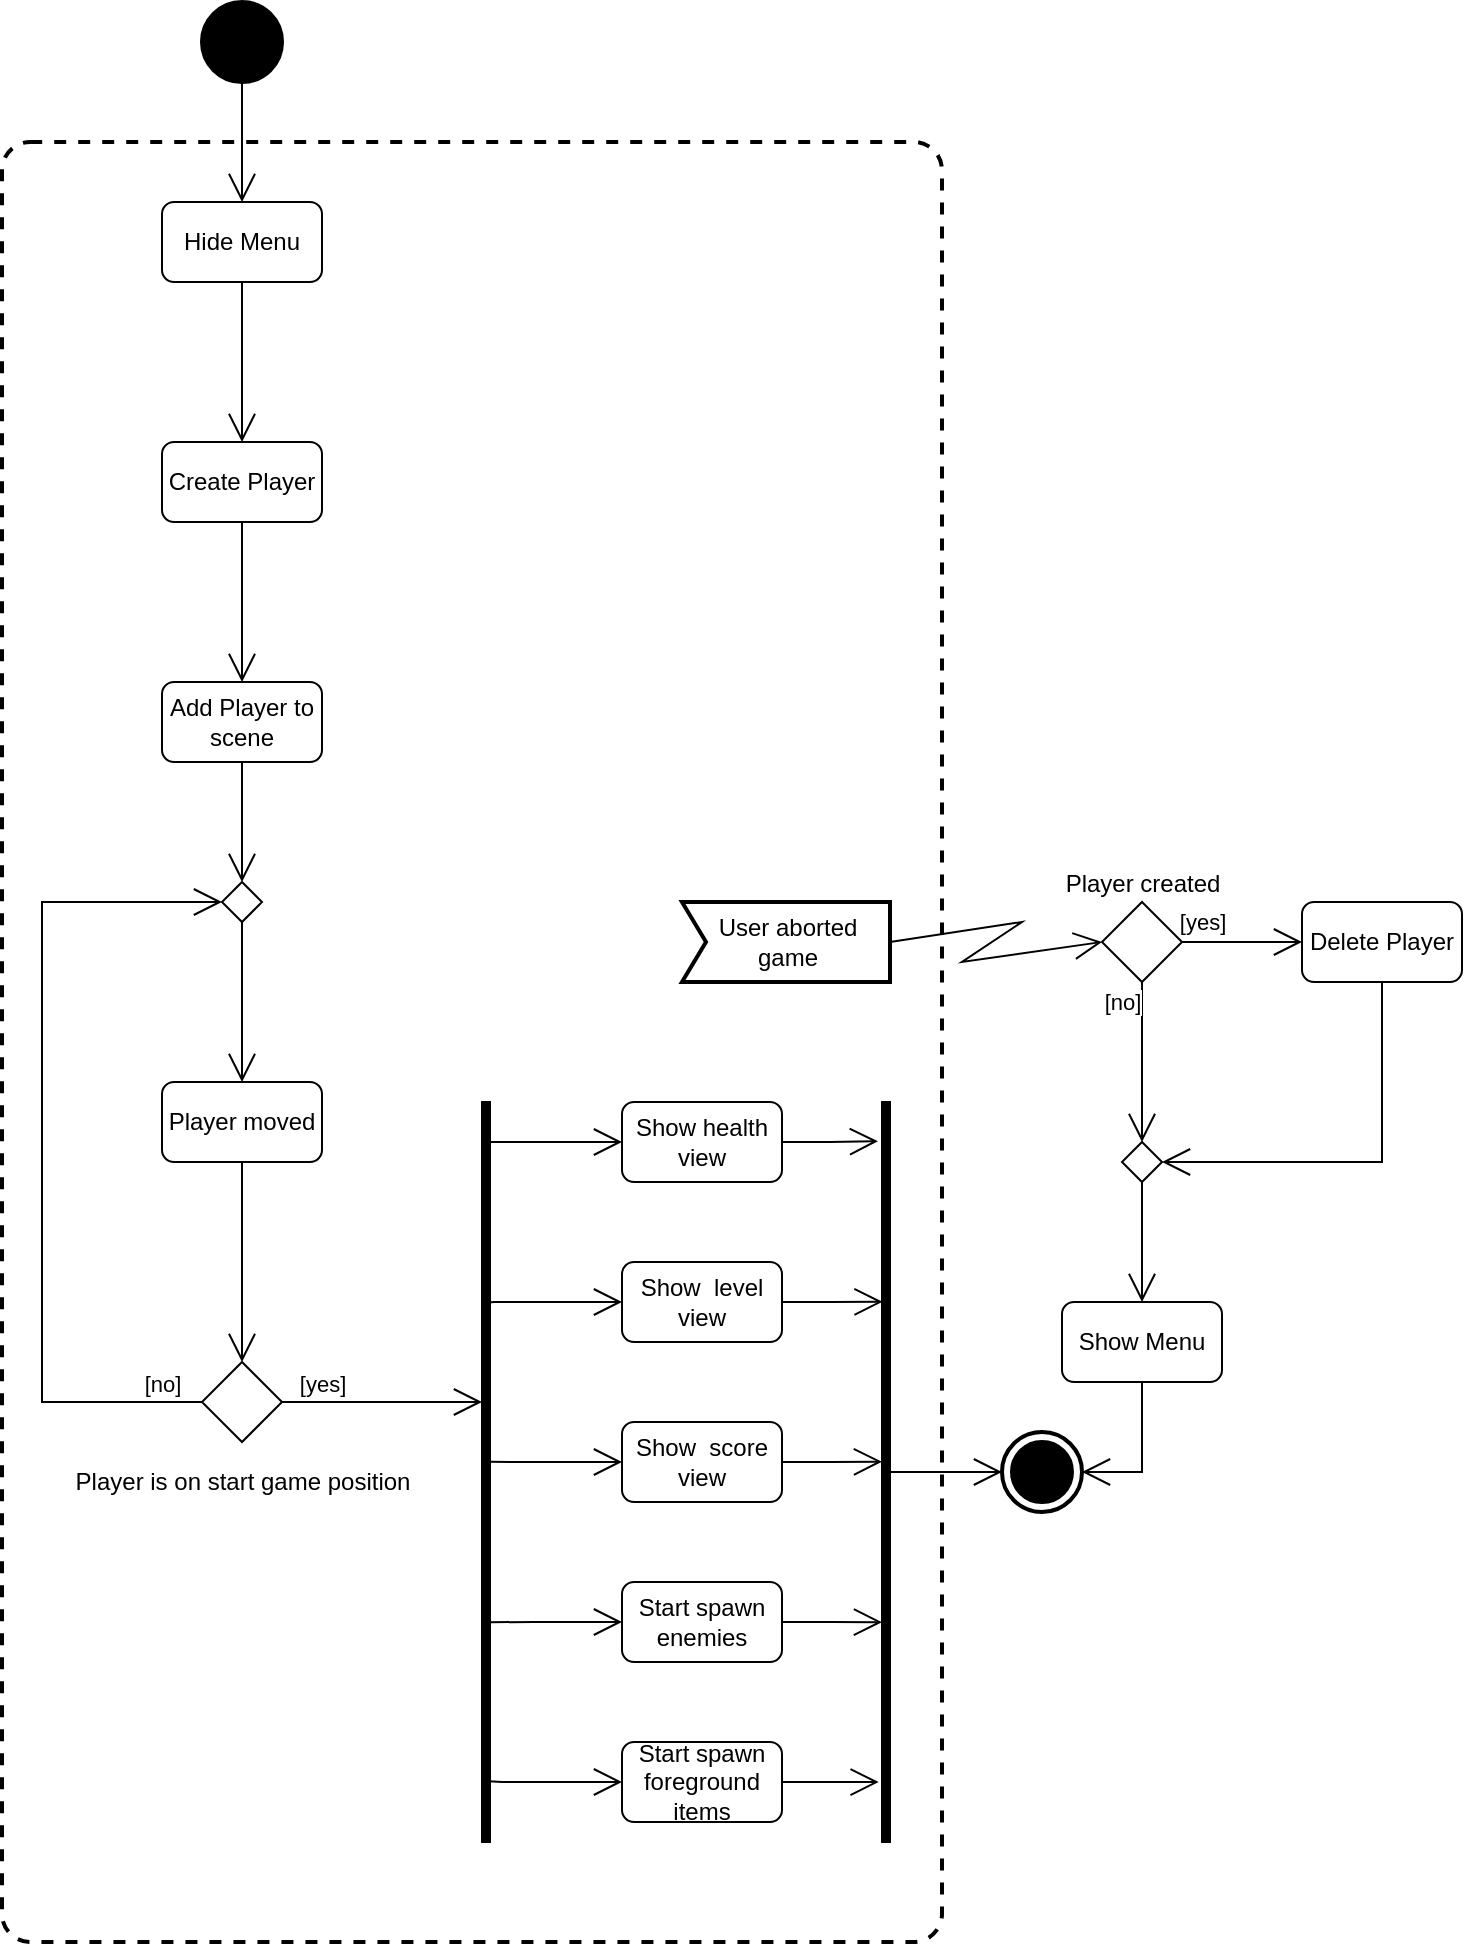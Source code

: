 <mxfile version="12.9.3" type="device"><diagram id="31RJyg1h3JgkeJnssix1" name="Page-1"><mxGraphModel dx="2306" dy="1420" grid="1" gridSize="10" guides="1" tooltips="1" connect="1" arrows="1" fold="1" page="1" pageScale="1" pageWidth="827" pageHeight="1169" math="0" shadow="0"><root><mxCell id="0"/><mxCell id="1" parent="0"/><mxCell id="ApuxAmJCpySG9a4YddJx-66" value="&amp;lt;&amp;lt;structured&amp;gt;&amp;gt; node name" style="shape=rect;html=1;rounded=1;dashed=1;strokeWidth=2;verticalAlign=top;whiteSpace=wrap;align=center;fillColor=none;noLabel=1;fontColor=none;arcSize=3;" parent="1" vertex="1"><mxGeometry x="60" y="160" width="470" height="900" as="geometry"/></mxCell><mxCell id="ApuxAmJCpySG9a4YddJx-9" style="edgeStyle=orthogonalEdgeStyle;rounded=0;orthogonalLoop=1;jettySize=auto;html=1;entryX=0.5;entryY=0;entryDx=0;entryDy=0;endArrow=open;endFill=0;endSize=12;" parent="1" source="ApuxAmJCpySG9a4YddJx-1" target="ApuxAmJCpySG9a4YddJx-8" edge="1"><mxGeometry relative="1" as="geometry"/></mxCell><mxCell id="ApuxAmJCpySG9a4YddJx-1" value="" style="shape=ellipse;html=1;fillColor=#000000;strokeWidth=2;verticalLabelPosition=bottom;verticalAlignment=top;perimeter=ellipsePerimeter;" parent="1" vertex="1"><mxGeometry x="160" y="90" width="40" height="40" as="geometry"/></mxCell><mxCell id="ApuxAmJCpySG9a4YddJx-13" style="edgeStyle=orthogonalEdgeStyle;rounded=0;orthogonalLoop=1;jettySize=auto;html=1;entryX=0.5;entryY=0;entryDx=0;entryDy=0;endArrow=open;endFill=0;endSize=12;" parent="1" source="ApuxAmJCpySG9a4YddJx-8" target="ApuxAmJCpySG9a4YddJx-12" edge="1"><mxGeometry relative="1" as="geometry"/></mxCell><mxCell id="ApuxAmJCpySG9a4YddJx-8" value="Hide Menu" style="shape=rect;html=1;rounded=1;whiteSpace=wrap;align=center;" parent="1" vertex="1"><mxGeometry x="140" y="190" width="80" height="40" as="geometry"/></mxCell><mxCell id="ApuxAmJCpySG9a4YddJx-15" style="edgeStyle=orthogonalEdgeStyle;rounded=0;orthogonalLoop=1;jettySize=auto;html=1;entryX=0.5;entryY=0;entryDx=0;entryDy=0;endArrow=open;endFill=0;endSize=12;" parent="1" source="ApuxAmJCpySG9a4YddJx-12" target="ApuxAmJCpySG9a4YddJx-14" edge="1"><mxGeometry relative="1" as="geometry"/></mxCell><mxCell id="ApuxAmJCpySG9a4YddJx-12" value="Create Player" style="shape=rect;html=1;rounded=1;whiteSpace=wrap;align=center;" parent="1" vertex="1"><mxGeometry x="140" y="310" width="80" height="40" as="geometry"/></mxCell><mxCell id="ApuxAmJCpySG9a4YddJx-21" style="edgeStyle=elbowEdgeStyle;rounded=0;orthogonalLoop=1;jettySize=auto;html=1;entryX=0.5;entryY=0;entryDx=0;entryDy=0;endArrow=open;endFill=0;startSize=6;endSize=12;" parent="1" source="ApuxAmJCpySG9a4YddJx-14" target="ApuxAmJCpySG9a4YddJx-27" edge="1"><mxGeometry relative="1" as="geometry"/></mxCell><mxCell id="ApuxAmJCpySG9a4YddJx-14" value="Add Player to scene" style="shape=rect;html=1;rounded=1;whiteSpace=wrap;align=center;" parent="1" vertex="1"><mxGeometry x="140" y="430" width="80" height="40" as="geometry"/></mxCell><mxCell id="ApuxAmJCpySG9a4YddJx-16" value="Player moved" style="shape=rect;html=1;rounded=1;whiteSpace=wrap;align=center;" parent="1" vertex="1"><mxGeometry x="140" y="630" width="80" height="40" as="geometry"/></mxCell><mxCell id="ApuxAmJCpySG9a4YddJx-22" value="Player is on start game position" style="shape=rhombus;html=1;verticalLabelPosition=bottom;verticalAlignment=top;" parent="1" vertex="1"><mxGeometry x="160" y="770" width="40" height="40" as="geometry"/></mxCell><mxCell id="ApuxAmJCpySG9a4YddJx-23" value="" style="edgeStyle=elbowEdgeStyle;html=1;elbow=horizontal;align=right;verticalAlign=bottom;endArrow=none;rounded=0;labelBackgroundColor=none;startArrow=open;startSize=12;entryX=0.5;entryY=1;entryDx=0;entryDy=0;exitX=0.5;exitY=0;exitDx=0;exitDy=0;" parent="1" source="ApuxAmJCpySG9a4YddJx-22" target="ApuxAmJCpySG9a4YddJx-16" edge="1"><mxGeometry relative="1" as="geometry"><mxPoint x="180" y="730" as="targetPoint"/><mxPoint x="220" y="750" as="sourcePoint"/></mxGeometry></mxCell><mxCell id="ApuxAmJCpySG9a4YddJx-25" value="[no]" style="edgeStyle=elbowEdgeStyle;html=1;elbow=vertical;verticalAlign=bottom;endArrow=open;rounded=0;labelBackgroundColor=none;endSize=12;entryX=0;entryY=0.5;entryDx=0;entryDy=0;exitX=0;exitY=0.5;exitDx=0;exitDy=0;" parent="1" source="ApuxAmJCpySG9a4YddJx-22" target="ApuxAmJCpySG9a4YddJx-27" edge="1"><mxGeometry x="-0.902" relative="1" as="geometry"><mxPoint x="80" y="790" as="targetPoint"/><mxPoint x="100" y="790" as="sourcePoint"/><Array as="points"><mxPoint x="80" y="690"/></Array><mxPoint as="offset"/></mxGeometry></mxCell><mxCell id="ApuxAmJCpySG9a4YddJx-27" value="" style="shape=rhombus;html=1;verticalLabelPosition=top;verticalAlignment=bottom;" parent="1" vertex="1"><mxGeometry x="170" y="530" width="20" height="20" as="geometry"/></mxCell><mxCell id="ApuxAmJCpySG9a4YddJx-28" value="" style="edgeStyle=elbowEdgeStyle;html=1;elbow=horizontal;align=right;verticalAlign=bottom;rounded=0;labelBackgroundColor=none;endArrow=open;endSize=12;entryX=0.5;entryY=0;entryDx=0;entryDy=0;" parent="1" source="ApuxAmJCpySG9a4YddJx-27" target="ApuxAmJCpySG9a4YddJx-16" edge="1"><mxGeometry relative="1" as="geometry"><mxPoint x="30" y="590" as="targetPoint"/></mxGeometry></mxCell><mxCell id="ApuxAmJCpySG9a4YddJx-49" style="edgeStyle=elbowEdgeStyle;rounded=0;jumpSize=12;orthogonalLoop=1;jettySize=auto;html=1;startArrow=open;startFill=0;startSize=12;sourcePerimeterSpacing=12;endArrow=none;endFill=0;endSize=12;exitX=0;exitY=0.5;exitDx=0;exitDy=0;" parent="1" source="ApuxAmJCpySG9a4YddJx-42" target="ApuxAmJCpySG9a4YddJx-31" edge="1"><mxGeometry relative="1" as="geometry"><mxPoint x="340" y="710" as="targetPoint"/><Array as="points"><mxPoint x="310" y="660"/><mxPoint x="320" y="660"/></Array></mxGeometry></mxCell><mxCell id="ApuxAmJCpySG9a4YddJx-31" value="" style="shape=rect;html=1;fillColor=#000000;verticalLabelPosition=bottom;verticalAlignment=top;" parent="1" vertex="1"><mxGeometry x="300" y="640" width="4" height="370" as="geometry"/></mxCell><mxCell id="ApuxAmJCpySG9a4YddJx-59" style="edgeStyle=elbowEdgeStyle;rounded=0;jumpSize=12;orthogonalLoop=1;jettySize=auto;html=1;startArrow=none;startFill=0;startSize=12;sourcePerimeterSpacing=12;endArrow=open;endFill=0;endSize=12;entryX=-0.5;entryY=0.053;entryDx=0;entryDy=0;entryPerimeter=0;exitX=1;exitY=0.5;exitDx=0;exitDy=0;" parent="1" source="ApuxAmJCpySG9a4YddJx-42" target="ApuxAmJCpySG9a4YddJx-58" edge="1"><mxGeometry relative="1" as="geometry"><mxPoint x="520" y="660" as="targetPoint"/></mxGeometry></mxCell><mxCell id="ApuxAmJCpySG9a4YddJx-42" value="Show health view" style="shape=rect;html=1;rounded=1;whiteSpace=wrap;align=center;" parent="1" vertex="1"><mxGeometry x="370" y="640" width="80" height="40" as="geometry"/></mxCell><mxCell id="ApuxAmJCpySG9a4YddJx-60" style="edgeStyle=elbowEdgeStyle;rounded=0;jumpSize=12;orthogonalLoop=1;jettySize=auto;html=1;entryX=0.072;entryY=0.27;entryDx=0;entryDy=0;startArrow=none;startFill=0;startSize=12;sourcePerimeterSpacing=12;endArrow=open;endFill=0;endSize=12;entryPerimeter=0;exitX=1;exitY=0.5;exitDx=0;exitDy=0;" parent="1" source="ApuxAmJCpySG9a4YddJx-43" target="ApuxAmJCpySG9a4YddJx-58" edge="1"><mxGeometry relative="1" as="geometry"/></mxCell><mxCell id="ApuxAmJCpySG9a4YddJx-43" value="Show&amp;nbsp; level view" style="shape=rect;html=1;rounded=1;whiteSpace=wrap;align=center;" parent="1" vertex="1"><mxGeometry x="370" y="720" width="80" height="40" as="geometry"/></mxCell><mxCell id="ApuxAmJCpySG9a4YddJx-61" style="edgeStyle=elbowEdgeStyle;rounded=0;jumpSize=12;orthogonalLoop=1;jettySize=auto;html=1;entryX=0;entryY=0.486;entryDx=0;entryDy=0;entryPerimeter=0;startArrow=none;startFill=0;startSize=12;sourcePerimeterSpacing=12;endArrow=open;endFill=0;endSize=12;exitX=1;exitY=0.5;exitDx=0;exitDy=0;" parent="1" source="ApuxAmJCpySG9a4YddJx-44" target="ApuxAmJCpySG9a4YddJx-58" edge="1"><mxGeometry relative="1" as="geometry"/></mxCell><mxCell id="ApuxAmJCpySG9a4YddJx-44" value="Show&amp;nbsp; score view" style="shape=rect;html=1;rounded=1;whiteSpace=wrap;align=center;" parent="1" vertex="1"><mxGeometry x="370" y="800" width="80" height="40" as="geometry"/></mxCell><mxCell id="ApuxAmJCpySG9a4YddJx-62" style="edgeStyle=elbowEdgeStyle;rounded=0;jumpSize=12;orthogonalLoop=1;jettySize=auto;html=1;startArrow=none;startFill=0;startSize=12;sourcePerimeterSpacing=12;endArrow=open;endFill=0;endSize=12;entryX=0;entryY=0.703;entryDx=0;entryDy=0;entryPerimeter=0;exitX=1;exitY=0.5;exitDx=0;exitDy=0;" parent="1" source="ApuxAmJCpySG9a4YddJx-45" target="ApuxAmJCpySG9a4YddJx-58" edge="1"><mxGeometry relative="1" as="geometry"><mxPoint x="520" y="900" as="targetPoint"/></mxGeometry></mxCell><mxCell id="ApuxAmJCpySG9a4YddJx-45" value="Start spawn enemies" style="shape=rect;html=1;rounded=1;whiteSpace=wrap;align=center;" parent="1" vertex="1"><mxGeometry x="370" y="880" width="80" height="40" as="geometry"/></mxCell><mxCell id="ApuxAmJCpySG9a4YddJx-63" style="edgeStyle=elbowEdgeStyle;rounded=0;jumpSize=12;orthogonalLoop=1;jettySize=auto;html=1;entryX=-0.413;entryY=0.919;entryDx=0;entryDy=0;entryPerimeter=0;startArrow=none;startFill=0;startSize=12;sourcePerimeterSpacing=12;endArrow=open;endFill=0;endSize=12;exitX=1;exitY=0.5;exitDx=0;exitDy=0;" parent="1" source="ApuxAmJCpySG9a4YddJx-46" target="ApuxAmJCpySG9a4YddJx-58" edge="1"><mxGeometry relative="1" as="geometry"/></mxCell><mxCell id="ApuxAmJCpySG9a4YddJx-46" value="Start spawn foreground items" style="shape=rect;html=1;rounded=1;whiteSpace=wrap;align=center;" parent="1" vertex="1"><mxGeometry x="370" y="960" width="80" height="40" as="geometry"/></mxCell><mxCell id="ApuxAmJCpySG9a4YddJx-47" value="[yes]" style="edgeStyle=elbowEdgeStyle;html=1;elbow=vertical;verticalAlign=bottom;endArrow=open;rounded=0;labelBackgroundColor=none;endSize=12;exitX=1;exitY=0.5;exitDx=0;exitDy=0;entryX=0;entryY=0.405;entryDx=0;entryDy=0;entryPerimeter=0;" parent="1" source="ApuxAmJCpySG9a4YddJx-22" target="ApuxAmJCpySG9a4YddJx-31" edge="1"><mxGeometry y="-30" relative="1" as="geometry"><mxPoint x="280" y="790" as="targetPoint"/><mxPoint x="220" y="790" as="sourcePoint"/><Array as="points"><mxPoint x="260" y="790"/></Array><mxPoint x="-30" y="-30" as="offset"/></mxGeometry></mxCell><mxCell id="ApuxAmJCpySG9a4YddJx-52" style="edgeStyle=elbowEdgeStyle;rounded=0;jumpSize=12;orthogonalLoop=1;jettySize=auto;html=1;startArrow=open;startFill=0;startSize=12;sourcePerimeterSpacing=12;endArrow=none;endFill=0;endSize=12;exitX=0;exitY=0.5;exitDx=0;exitDy=0;entryX=0.909;entryY=0.271;entryDx=0;entryDy=0;entryPerimeter=0;" parent="1" source="ApuxAmJCpySG9a4YddJx-43" target="ApuxAmJCpySG9a4YddJx-31" edge="1"><mxGeometry relative="1" as="geometry"><mxPoint x="300" y="739" as="targetPoint"/><mxPoint x="346" y="739.41" as="sourcePoint"/><Array as="points"><mxPoint x="306" y="739.41"/><mxPoint x="316" y="739.41"/></Array></mxGeometry></mxCell><mxCell id="ApuxAmJCpySG9a4YddJx-54" style="edgeStyle=elbowEdgeStyle;rounded=0;jumpSize=12;orthogonalLoop=1;jettySize=auto;html=1;startArrow=open;startFill=0;startSize=12;sourcePerimeterSpacing=12;endArrow=none;endFill=0;endSize=12;exitX=0;exitY=0.5;exitDx=0;exitDy=0;entryX=0.962;entryY=0.486;entryDx=0;entryDy=0;entryPerimeter=0;" parent="1" source="ApuxAmJCpySG9a4YddJx-44" target="ApuxAmJCpySG9a4YddJx-31" edge="1"><mxGeometry relative="1" as="geometry"><mxPoint x="313.636" y="750.27" as="targetPoint"/><mxPoint x="360" y="750" as="sourcePoint"/><Array as="points"><mxPoint x="316" y="749.41"/><mxPoint x="326" y="749.41"/></Array></mxGeometry></mxCell><mxCell id="ApuxAmJCpySG9a4YddJx-55" style="edgeStyle=elbowEdgeStyle;rounded=0;jumpSize=12;orthogonalLoop=1;jettySize=auto;html=1;startArrow=open;startFill=0;startSize=12;sourcePerimeterSpacing=12;endArrow=none;endFill=0;endSize=12;exitX=0;exitY=0.5;exitDx=0;exitDy=0;entryX=0.917;entryY=0.703;entryDx=0;entryDy=0;entryPerimeter=0;" parent="1" source="ApuxAmJCpySG9a4YddJx-45" target="ApuxAmJCpySG9a4YddJx-31" edge="1"><mxGeometry relative="1" as="geometry"><mxPoint x="313.848" y="829.82" as="targetPoint"/><mxPoint x="360" y="830" as="sourcePoint"/><Array as="points"><mxPoint x="326" y="759.41"/><mxPoint x="336" y="759.41"/></Array></mxGeometry></mxCell><mxCell id="ApuxAmJCpySG9a4YddJx-57" style="edgeStyle=elbowEdgeStyle;rounded=0;jumpSize=12;orthogonalLoop=1;jettySize=auto;html=1;startArrow=open;startFill=0;startSize=12;sourcePerimeterSpacing=12;endArrow=none;endFill=0;endSize=12;exitX=0;exitY=0.5;exitDx=0;exitDy=0;entryX=0.85;entryY=0.918;entryDx=0;entryDy=0;entryPerimeter=0;" parent="1" source="ApuxAmJCpySG9a4YddJx-46" target="ApuxAmJCpySG9a4YddJx-31" edge="1"><mxGeometry relative="1" as="geometry"><mxPoint x="313.668" y="910.11" as="targetPoint"/><mxPoint x="360" y="910" as="sourcePoint"/><Array as="points"><mxPoint x="310" y="980"/><mxPoint x="320" y="980"/><mxPoint x="340" y="980"/><mxPoint x="330" y="980"/><mxPoint x="336" y="769.41"/><mxPoint x="346" y="769.41"/></Array></mxGeometry></mxCell><mxCell id="ApuxAmJCpySG9a4YddJx-64" style="edgeStyle=elbowEdgeStyle;rounded=0;jumpSize=12;orthogonalLoop=1;jettySize=auto;html=1;startArrow=none;startFill=0;startSize=12;sourcePerimeterSpacing=12;endArrow=open;endFill=0;endSize=12;exitX=1;exitY=0.5;exitDx=0;exitDy=0;entryX=0;entryY=0.5;entryDx=0;entryDy=0;entryPerimeter=0;" parent="1" source="ApuxAmJCpySG9a4YddJx-58" target="ApuxAmJCpySG9a4YddJx-65" edge="1"><mxGeometry relative="1" as="geometry"><mxPoint x="590" y="825" as="targetPoint"/></mxGeometry></mxCell><mxCell id="ApuxAmJCpySG9a4YddJx-58" value="" style="shape=rect;html=1;fillColor=#000000;verticalLabelPosition=bottom;verticalAlignment=top;" parent="1" vertex="1"><mxGeometry x="500" y="640" width="4" height="370" as="geometry"/></mxCell><mxCell id="ApuxAmJCpySG9a4YddJx-65" value="" style="html=1;shape=mxgraph.sysml.actFinal;strokeWidth=2;verticalLabelPosition=bottom;verticalAlignment=top;" parent="1" vertex="1"><mxGeometry x="560" y="805" width="40" height="40" as="geometry"/></mxCell><mxCell id="ApuxAmJCpySG9a4YddJx-69" style="jumpSize=12;orthogonalLoop=1;jettySize=auto;html=1;startArrow=none;startFill=0;startSize=6;sourcePerimeterSpacing=12;endArrow=open;endFill=0;endSize=12;fontColor=none;exitX=1;exitY=0.5;exitDx=0;exitDy=0;exitPerimeter=0;rounded=0;jumpStyle=none;entryX=0;entryY=0.5;entryDx=0;entryDy=0;" parent="1" source="ApuxAmJCpySG9a4YddJx-68" target="ApuxAmJCpySG9a4YddJx-70" edge="1"><mxGeometry relative="1" as="geometry"><mxPoint x="630" y="560" as="targetPoint"/><Array as="points"><mxPoint x="570" y="550"/><mxPoint x="540" y="570"/></Array></mxGeometry></mxCell><mxCell id="ApuxAmJCpySG9a4YddJx-68" value="User aborted game" style="html=1;shape=mxgraph.sysml.accEvent;strokeWidth=2;align=center;rounded=1;fillColor=#ffffff;fontColor=none;whiteSpace=wrap;spacingLeft=2;" parent="1" vertex="1"><mxGeometry x="400" y="540" width="104" height="40" as="geometry"/></mxCell><mxCell id="ApuxAmJCpySG9a4YddJx-71" value="[yes]" style="edgeStyle=none;rounded=0;jumpStyle=none;jumpSize=12;orthogonalLoop=1;jettySize=auto;html=1;startArrow=none;startFill=0;startSize=6;sourcePerimeterSpacing=12;endArrow=open;endFill=0;endSize=12;fontColor=#000000;exitX=1;exitY=0.5;exitDx=0;exitDy=0;entryX=0;entryY=0.5;entryDx=0;entryDy=0;" parent="1" source="ApuxAmJCpySG9a4YddJx-70" target="ApuxAmJCpySG9a4YddJx-73" edge="1"><mxGeometry x="-0.667" y="10" relative="1" as="geometry"><mxPoint x="740" y="560" as="targetPoint"/><mxPoint as="offset"/></mxGeometry></mxCell><mxCell id="ApuxAmJCpySG9a4YddJx-77" value="[no]" style="edgeStyle=none;rounded=0;jumpStyle=none;jumpSize=12;orthogonalLoop=1;jettySize=auto;html=1;startArrow=none;startFill=0;startSize=6;sourcePerimeterSpacing=12;endArrow=open;endFill=0;endSize=12;fontColor=none;exitX=0.5;exitY=1;exitDx=0;exitDy=0;entryX=0;entryY=0.5;entryDx=0;entryDy=0;" parent="1" source="ApuxAmJCpySG9a4YddJx-70" target="ApuxAmJCpySG9a4YddJx-80" edge="1"><mxGeometry x="-0.75" y="-10" relative="1" as="geometry"><mxPoint x="630" y="630" as="targetPoint"/><mxPoint as="offset"/></mxGeometry></mxCell><mxCell id="ApuxAmJCpySG9a4YddJx-70" value="Player created" style="shape=rhombus;html=1;verticalLabelPosition=top;verticalAlignment=top;verticalAlign=bottom;horizontal=1;labelPosition=center;align=center;" parent="1" vertex="1"><mxGeometry x="610" y="540" width="40" height="40" as="geometry"/></mxCell><mxCell id="ApuxAmJCpySG9a4YddJx-75" style="edgeStyle=elbowEdgeStyle;rounded=0;jumpStyle=none;jumpSize=12;orthogonalLoop=1;jettySize=auto;html=1;entryX=0.5;entryY=0;entryDx=0;entryDy=0;startArrow=none;startFill=0;startSize=6;sourcePerimeterSpacing=12;endArrow=open;endFill=0;endSize=12;fontColor=none;exitX=0.5;exitY=1;exitDx=0;exitDy=0;" parent="1" source="ApuxAmJCpySG9a4YddJx-73" target="ApuxAmJCpySG9a4YddJx-80" edge="1"><mxGeometry relative="1" as="geometry"><mxPoint x="950" y="560" as="targetPoint"/><Array as="points"><mxPoint x="750" y="610"/></Array></mxGeometry></mxCell><mxCell id="ApuxAmJCpySG9a4YddJx-73" value="Delete Player" style="shape=rect;html=1;rounded=1;whiteSpace=wrap;align=center;" parent="1" vertex="1"><mxGeometry x="710" y="540" width="80" height="40" as="geometry"/></mxCell><mxCell id="ApuxAmJCpySG9a4YddJx-81" style="edgeStyle=elbowEdgeStyle;rounded=0;jumpStyle=none;jumpSize=12;orthogonalLoop=1;jettySize=auto;html=1;entryX=1;entryY=0.5;entryDx=0;entryDy=0;entryPerimeter=0;startArrow=none;startFill=0;startSize=6;sourcePerimeterSpacing=12;endArrow=open;endFill=0;endSize=12;fontColor=#000000;exitX=0.5;exitY=1;exitDx=0;exitDy=0;" parent="1" source="ApuxAmJCpySG9a4YddJx-79" target="ApuxAmJCpySG9a4YddJx-65" edge="1"><mxGeometry relative="1" as="geometry"><Array as="points"><mxPoint x="630" y="750"/></Array></mxGeometry></mxCell><mxCell id="ApuxAmJCpySG9a4YddJx-79" value="Show Menu" style="shape=rect;html=1;rounded=1;whiteSpace=wrap;align=center;" parent="1" vertex="1"><mxGeometry x="590" y="740" width="80" height="40" as="geometry"/></mxCell><mxCell id="ApuxAmJCpySG9a4YddJx-82" style="edgeStyle=elbowEdgeStyle;rounded=0;jumpStyle=none;jumpSize=12;orthogonalLoop=1;jettySize=auto;html=1;entryX=0.5;entryY=0;entryDx=0;entryDy=0;startArrow=none;startFill=0;startSize=6;sourcePerimeterSpacing=12;endArrow=open;endFill=0;endSize=12;fontColor=none;exitX=1;exitY=0.5;exitDx=0;exitDy=0;" parent="1" source="ApuxAmJCpySG9a4YddJx-80" target="ApuxAmJCpySG9a4YddJx-79" edge="1"><mxGeometry relative="1" as="geometry"/></mxCell><mxCell id="ApuxAmJCpySG9a4YddJx-80" value="Player created" style="shape=rhombus;html=1;verticalLabelPosition=top;verticalAlignment=top;verticalAlign=bottom;horizontal=1;labelPosition=center;align=center;direction=south;noLabel=1;fontColor=none;" parent="1" vertex="1"><mxGeometry x="620" y="660" width="20" height="20" as="geometry"/></mxCell></root></mxGraphModel></diagram></mxfile>